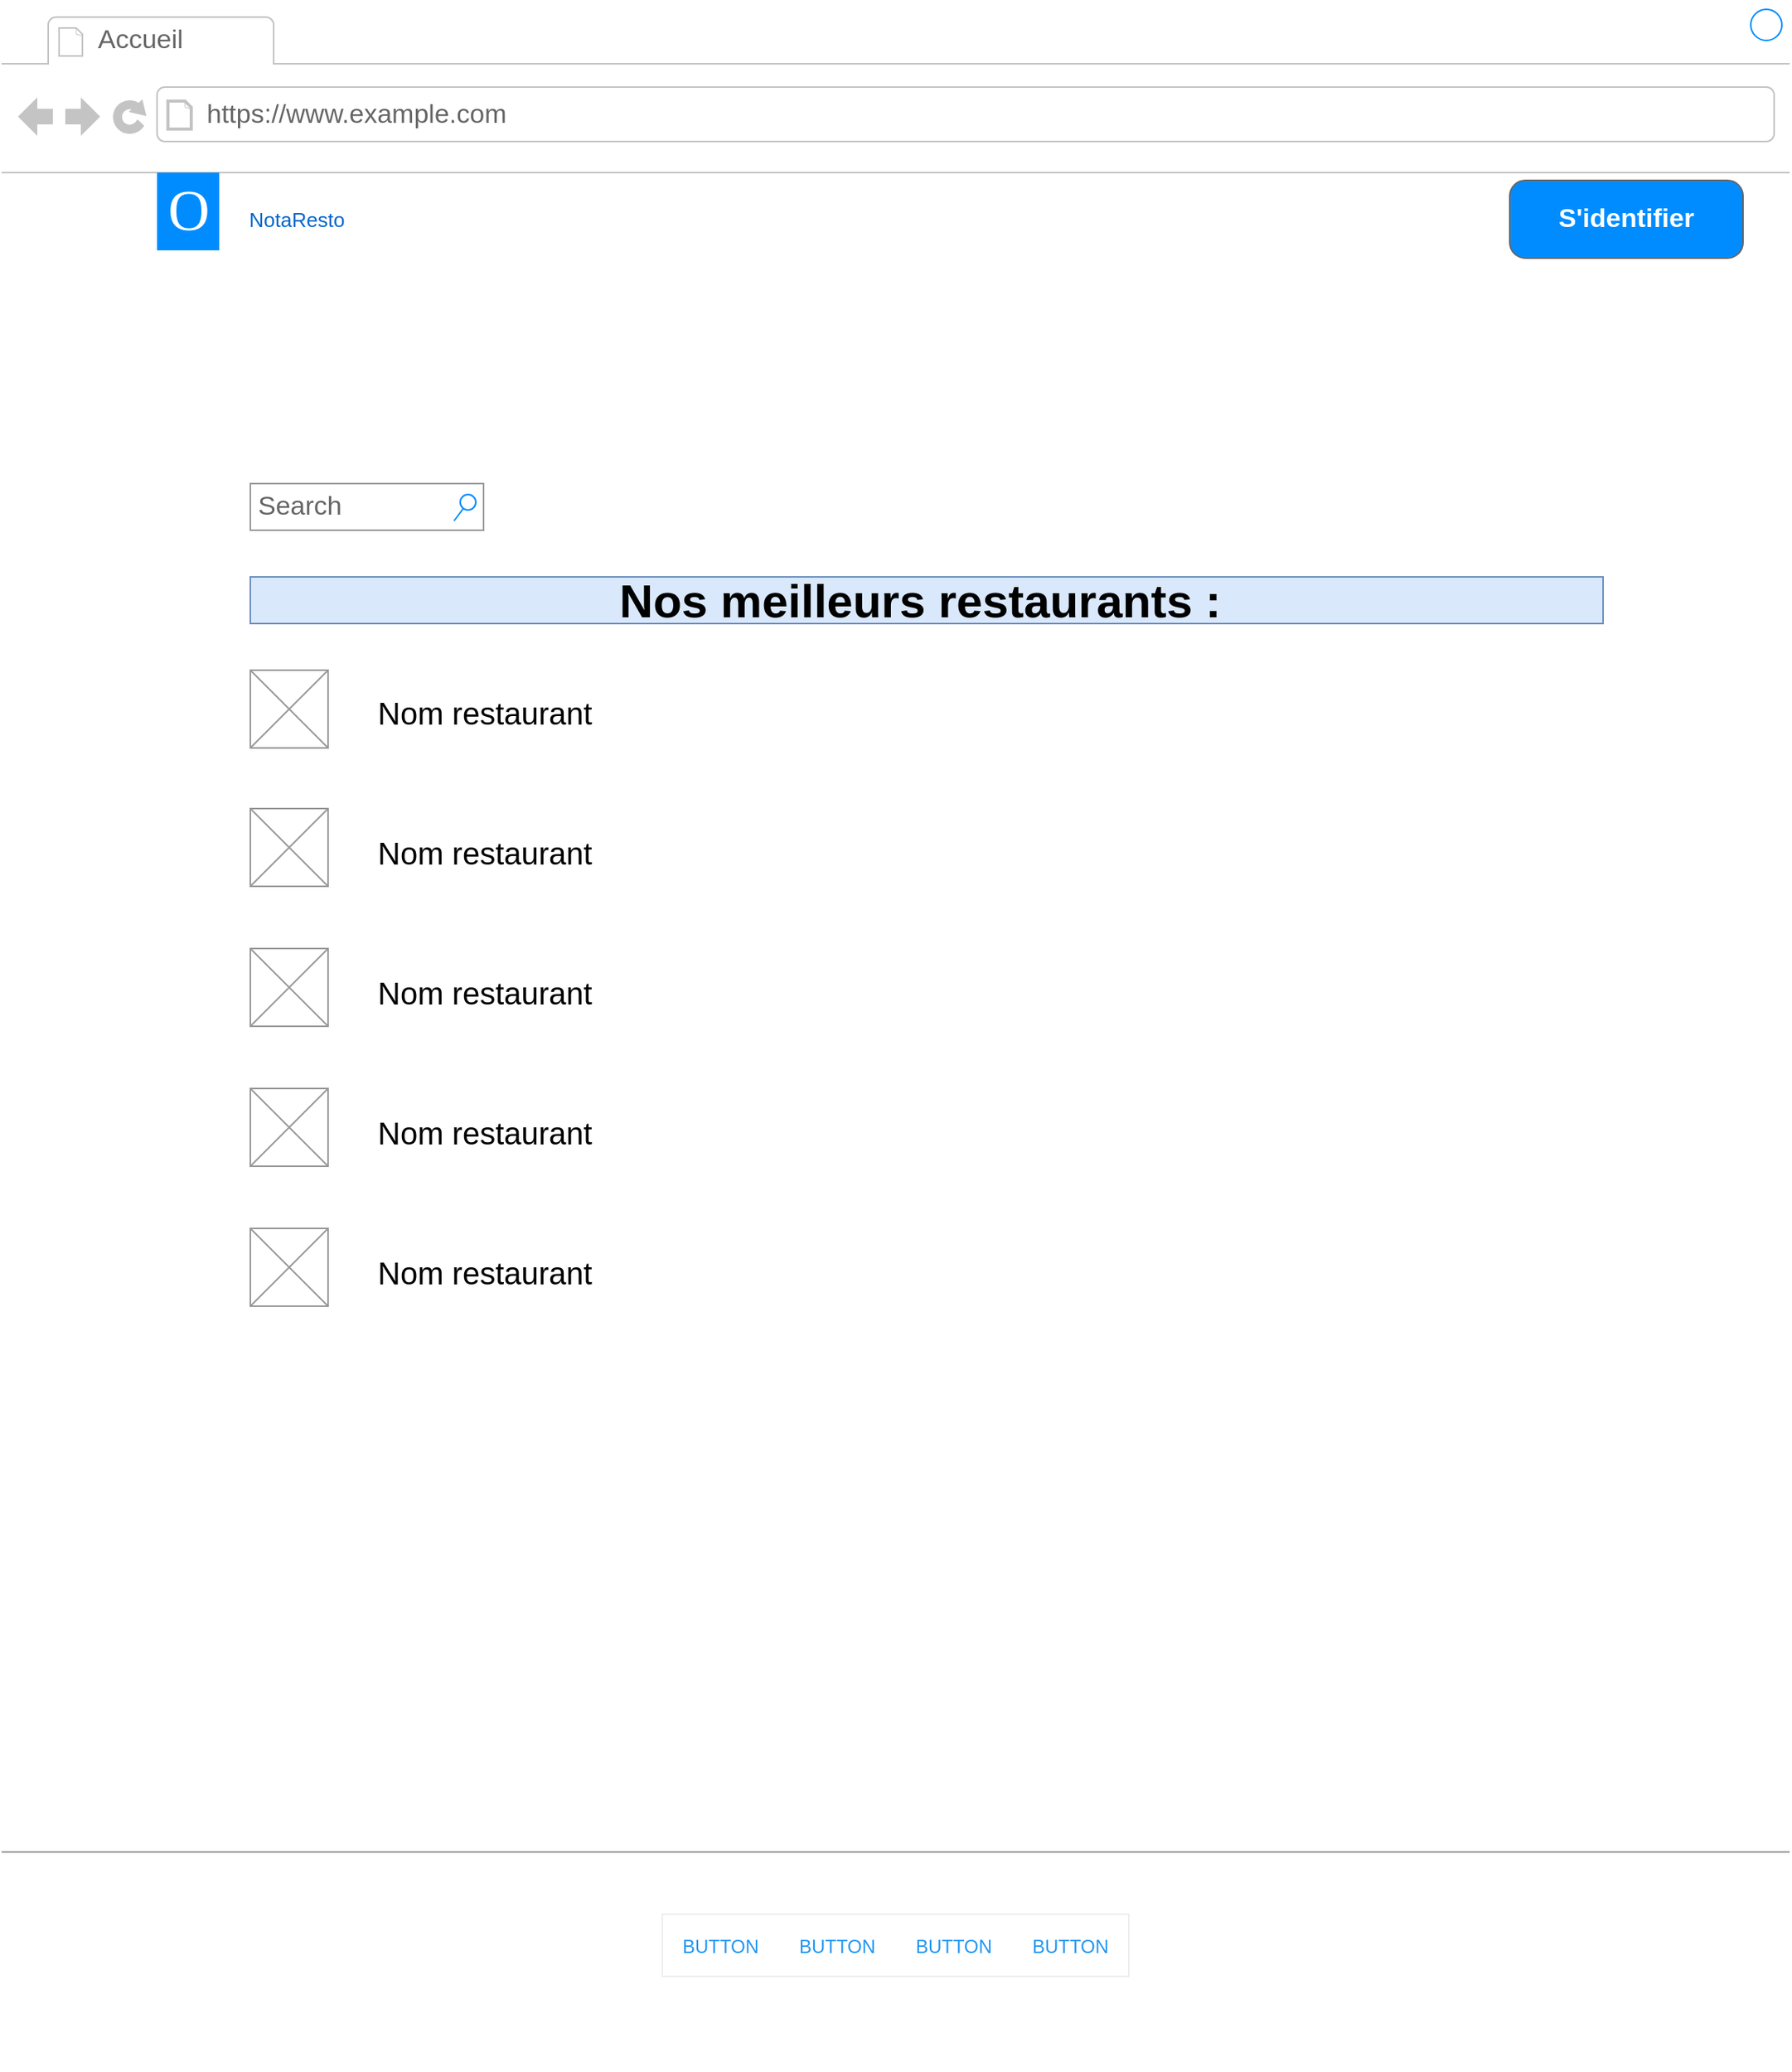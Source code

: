 <mxfile version="19.0.3" type="device" pages="6"><diagram id="piDafpqhtRUU5qUU-vj8" name="Accueil"><mxGraphModel dx="1422" dy="762" grid="1" gridSize="10" guides="1" tooltips="1" connect="1" arrows="1" fold="1" page="1" pageScale="1" pageWidth="827" pageHeight="1169" math="0" shadow="0"><root><mxCell id="0"/><mxCell id="1" parent="0"/><mxCell id="8962rQQDY3VNNf6We3Pp-1" value="" style="strokeWidth=1;shadow=0;dashed=0;align=center;html=1;shape=mxgraph.mockup.containers.browserWindow;rSize=0;strokeColor2=#008cff;strokeColor3=#c4c4c4;mainText=,;recursiveResize=0;strokeColor=#FFFFFF;fontColor=#FFFFFF;" parent="1" vertex="1"><mxGeometry x="10" y="10" width="1150" height="1330" as="geometry"/></mxCell><mxCell id="8962rQQDY3VNNf6We3Pp-2" value="Accueil" style="strokeWidth=1;shadow=0;dashed=0;align=center;html=1;shape=mxgraph.mockup.containers.anchor;fontSize=17;fontColor=#666666;align=left;" parent="8962rQQDY3VNNf6We3Pp-1" vertex="1"><mxGeometry x="60" y="12" width="110" height="26" as="geometry"/></mxCell><mxCell id="8962rQQDY3VNNf6We3Pp-3" value="https://www.example.com" style="strokeWidth=1;shadow=0;dashed=0;align=center;html=1;shape=mxgraph.mockup.containers.anchor;rSize=0;fontSize=17;fontColor=#666666;align=left;" parent="8962rQQDY3VNNf6We3Pp-1" vertex="1"><mxGeometry x="130" y="60" width="250" height="26" as="geometry"/></mxCell><mxCell id="8962rQQDY3VNNf6We3Pp-16" value="NotaResto" style="text;html=1;strokeColor=none;fillColor=none;align=center;verticalAlign=middle;whiteSpace=wrap;rounded=0;fontSize=13;fontColor=#0066CC;" parent="8962rQQDY3VNNf6We3Pp-1" vertex="1"><mxGeometry x="140" y="130" width="100" height="20" as="geometry"/></mxCell><mxCell id="8962rQQDY3VNNf6We3Pp-25" value="" style="verticalLabelPosition=bottom;shadow=0;dashed=0;align=center;html=1;verticalAlign=top;strokeWidth=1;shape=mxgraph.mockup.graphics.simpleIcon;strokeColor=#999999;fontSize=13;fontColor=#0066CC;" parent="8962rQQDY3VNNf6We3Pp-1" vertex="1"><mxGeometry x="160" y="789" width="50" height="50" as="geometry"/></mxCell><mxCell id="8962rQQDY3VNNf6We3Pp-35" value="" style="verticalLabelPosition=bottom;shadow=0;dashed=0;align=center;html=1;verticalAlign=top;strokeWidth=1;shape=mxgraph.mockup.markup.line;strokeColor=#999999;fillColor=#008CFF;fontSize=13;fontColor=#0066CC;" parent="8962rQQDY3VNNf6We3Pp-1" vertex="1"><mxGeometry y="1180" width="1150" height="20" as="geometry"/></mxCell><mxCell id="8962rQQDY3VNNf6We3Pp-30" value="" style="shape=rect;fillColor=#ffffff;strokeColor=#eeeeee;shadow=0;fontSize=13;fontColor=#0066CC;" parent="8962rQQDY3VNNf6We3Pp-1" vertex="1"><mxGeometry x="425" y="1230" width="300" height="40" as="geometry"/></mxCell><mxCell id="8962rQQDY3VNNf6We3Pp-31" value="BUTTON" style="shape=rect;strokeColor=none;fillColor=none;fontSize=12;fontColor=#2196F3;dashed=0;" parent="8962rQQDY3VNNf6We3Pp-30" vertex="1"><mxGeometry width="75" height="40" as="geometry"/></mxCell><mxCell id="8962rQQDY3VNNf6We3Pp-32" value="BUTTON" style="shape=rect;strokeColor=none;fillColor=none;fontSize=12;fontColor=#2196F3;dashed=0;" parent="8962rQQDY3VNNf6We3Pp-30" vertex="1"><mxGeometry x="75" width="75" height="40" as="geometry"/></mxCell><mxCell id="8962rQQDY3VNNf6We3Pp-33" value="BUTTON" style="shape=rect;strokeColor=none;fillColor=none;fontSize=12;fontColor=#2196F3;dashed=0;" parent="8962rQQDY3VNNf6We3Pp-30" vertex="1"><mxGeometry x="150" width="75" height="40" as="geometry"/></mxCell><mxCell id="8962rQQDY3VNNf6We3Pp-34" value="BUTTON" style="shape=rect;strokeColor=none;fillColor=none;fontSize=12;fontColor=#2196F3;dashed=0;" parent="8962rQQDY3VNNf6We3Pp-30" vertex="1"><mxGeometry x="225" width="75" height="40" as="geometry"/></mxCell><mxCell id="8962rQQDY3VNNf6We3Pp-36" value="" style="shape=image;html=1;verticalAlign=top;verticalLabelPosition=bottom;labelBackgroundColor=#ffffff;imageAspect=0;aspect=fixed;image=https://cdn3.iconfinder.com/data/icons/peelicons-vol-1/50/LinkedIn-128.png;fillColor=#008CFF;fontSize=13;fontColor=#0066CC;" parent="8962rQQDY3VNNf6We3Pp-1" vertex="1"><mxGeometry x="870" y="1235" width="30" height="30" as="geometry"/></mxCell><mxCell id="8962rQQDY3VNNf6We3Pp-37" value="" style="shape=image;html=1;verticalAlign=top;verticalLabelPosition=bottom;labelBackgroundColor=#ffffff;imageAspect=0;aspect=fixed;image=https://cdn3.iconfinder.com/data/icons/peelicons-vol-1/50/Facebook-128.png;fillColor=#008CFF;fontSize=13;fontColor=#0066CC;" parent="8962rQQDY3VNNf6We3Pp-1" vertex="1"><mxGeometry x="920" y="1235" width="30" height="30" as="geometry"/></mxCell><mxCell id="8962rQQDY3VNNf6We3Pp-38" value="" style="shape=image;html=1;verticalAlign=top;verticalLabelPosition=bottom;labelBackgroundColor=#ffffff;imageAspect=0;aspect=fixed;image=https://cdn3.iconfinder.com/data/icons/peelicons-vol-1/50/Twitter-128.png;fillColor=#008CFF;fontSize=13;fontColor=#0066CC;" parent="8962rQQDY3VNNf6We3Pp-1" vertex="1"><mxGeometry x="970" y="1235" width="30" height="30" as="geometry"/></mxCell><mxCell id="seymav8gBYocV3_De4xC-2" value="O" style="text;html=1;align=center;verticalAlign=middle;resizable=0;points=[];autosize=1;fontSize=37;fontFamily=Tahoma;fillColor=#008CFF;fontColor=#FFFFFF;" parent="8962rQQDY3VNNf6We3Pp-1" vertex="1"><mxGeometry x="100" y="110" width="40" height="50" as="geometry"/></mxCell><mxCell id="vL9RF1Izq1O-WLzroIDk-6" value="" style="verticalLabelPosition=bottom;shadow=0;dashed=0;align=center;html=1;verticalAlign=top;strokeWidth=1;shape=mxgraph.mockup.graphics.simpleIcon;strokeColor=#999999;fontSize=13;fontColor=#0066CC;" vertex="1" parent="8962rQQDY3VNNf6We3Pp-1"><mxGeometry x="160" y="430" width="50" height="50" as="geometry"/></mxCell><mxCell id="vL9RF1Izq1O-WLzroIDk-7" value="" style="verticalLabelPosition=bottom;shadow=0;dashed=0;align=center;html=1;verticalAlign=top;strokeWidth=1;shape=mxgraph.mockup.graphics.simpleIcon;strokeColor=#999999;fontSize=13;fontColor=#0066CC;" vertex="1" parent="8962rQQDY3VNNf6We3Pp-1"><mxGeometry x="160" y="519" width="50" height="50" as="geometry"/></mxCell><mxCell id="vL9RF1Izq1O-WLzroIDk-8" value="" style="verticalLabelPosition=bottom;shadow=0;dashed=0;align=center;html=1;verticalAlign=top;strokeWidth=1;shape=mxgraph.mockup.graphics.simpleIcon;strokeColor=#999999;fontSize=13;fontColor=#0066CC;" vertex="1" parent="8962rQQDY3VNNf6We3Pp-1"><mxGeometry x="160" y="609" width="50" height="50" as="geometry"/></mxCell><mxCell id="vL9RF1Izq1O-WLzroIDk-9" value="" style="verticalLabelPosition=bottom;shadow=0;dashed=0;align=center;html=1;verticalAlign=top;strokeWidth=1;shape=mxgraph.mockup.graphics.simpleIcon;strokeColor=#999999;fontSize=13;fontColor=#0066CC;" vertex="1" parent="8962rQQDY3VNNf6We3Pp-1"><mxGeometry x="160" y="699" width="50" height="50" as="geometry"/></mxCell><mxCell id="vL9RF1Izq1O-WLzroIDk-22" value="Nos meilleurs restaurants :&amp;nbsp;" style="text;html=1;strokeColor=#6c8ebf;fillColor=#dae8fc;align=center;verticalAlign=middle;whiteSpace=wrap;rounded=0;fontStyle=1;fontSize=30;" vertex="1" parent="8962rQQDY3VNNf6We3Pp-1"><mxGeometry x="160" y="370" width="870" height="30" as="geometry"/></mxCell><mxCell id="vL9RF1Izq1O-WLzroIDk-24" value="&lt;font style=&quot;font-size: 20px;&quot;&gt;Nom restaurant&lt;/font&gt;" style="text;html=1;strokeColor=none;fillColor=none;align=left;verticalAlign=middle;whiteSpace=wrap;rounded=0;fontSize=30;" vertex="1" parent="8962rQQDY3VNNf6We3Pp-1"><mxGeometry x="240" y="439" width="780" height="30" as="geometry"/></mxCell><mxCell id="vL9RF1Izq1O-WLzroIDk-25" value="&lt;font style=&quot;font-size: 20px;&quot;&gt;Nom restaurant&lt;/font&gt;" style="text;html=1;strokeColor=none;fillColor=none;align=left;verticalAlign=middle;whiteSpace=wrap;rounded=0;fontSize=30;" vertex="1" parent="8962rQQDY3VNNf6We3Pp-1"><mxGeometry x="240" y="529" width="780" height="30" as="geometry"/></mxCell><mxCell id="vL9RF1Izq1O-WLzroIDk-26" value="&lt;font style=&quot;font-size: 20px;&quot;&gt;Nom restaurant&lt;/font&gt;" style="text;html=1;strokeColor=none;fillColor=none;align=left;verticalAlign=middle;whiteSpace=wrap;rounded=0;fontSize=30;" vertex="1" parent="8962rQQDY3VNNf6We3Pp-1"><mxGeometry x="240" y="619" width="780" height="30" as="geometry"/></mxCell><mxCell id="vL9RF1Izq1O-WLzroIDk-27" value="&lt;font style=&quot;font-size: 20px;&quot;&gt;Nom restaurant&lt;/font&gt;" style="text;html=1;strokeColor=none;fillColor=none;align=left;verticalAlign=middle;whiteSpace=wrap;rounded=0;fontSize=30;" vertex="1" parent="8962rQQDY3VNNf6We3Pp-1"><mxGeometry x="240" y="709" width="780" height="30" as="geometry"/></mxCell><mxCell id="vL9RF1Izq1O-WLzroIDk-28" value="&lt;font style=&quot;font-size: 20px;&quot;&gt;Nom restaurant&lt;/font&gt;" style="text;html=1;strokeColor=none;fillColor=none;align=left;verticalAlign=middle;whiteSpace=wrap;rounded=0;fontSize=30;" vertex="1" parent="8962rQQDY3VNNf6We3Pp-1"><mxGeometry x="240" y="799" width="780" height="30" as="geometry"/></mxCell><mxCell id="vL9RF1Izq1O-WLzroIDk-33" value="Search" style="strokeWidth=1;shadow=0;dashed=0;align=center;html=1;shape=mxgraph.mockup.forms.searchBox;strokeColor=#999999;mainText=;strokeColor2=#008cff;fontColor=#666666;fontSize=17;align=left;spacingLeft=3;" vertex="1" parent="8962rQQDY3VNNf6We3Pp-1"><mxGeometry x="160" y="310" width="150" height="30" as="geometry"/></mxCell><UserObject label="S'identifier" link="data:page/id,i-87lQ1YScpACxdC4R5_" id="vL9RF1Izq1O-WLzroIDk-34"><mxCell style="strokeWidth=1;shadow=0;dashed=0;align=center;html=1;shape=mxgraph.mockup.buttons.button;strokeColor=#666666;fontColor=#ffffff;mainText=;buttonStyle=round;fontSize=17;fontStyle=1;fillColor=#008cff;whiteSpace=wrap;" vertex="1" parent="8962rQQDY3VNNf6We3Pp-1"><mxGeometry x="970" y="115" width="150" height="50" as="geometry"/></mxCell></UserObject></root></mxGraphModel></diagram><diagram name="Identification" id="i-87lQ1YScpACxdC4R5_"><mxGraphModel dx="1422" dy="762" grid="1" gridSize="10" guides="1" tooltips="1" connect="1" arrows="1" fold="1" page="1" pageScale="1" pageWidth="827" pageHeight="1169" math="0" shadow="0"><root><mxCell id="O7TqDhBjDpL74MYyrfLm-0"/><mxCell id="O7TqDhBjDpL74MYyrfLm-1" parent="O7TqDhBjDpL74MYyrfLm-0"/><mxCell id="O7TqDhBjDpL74MYyrfLm-2" value="" style="strokeWidth=1;shadow=0;dashed=0;align=center;html=1;shape=mxgraph.mockup.containers.browserWindow;rSize=0;strokeColor2=#008cff;strokeColor3=#c4c4c4;mainText=,;recursiveResize=0;strokeColor=#FFFFFF;fontColor=#FFFFFF;" vertex="1" parent="O7TqDhBjDpL74MYyrfLm-1"><mxGeometry x="10" y="10" width="1150" height="1330" as="geometry"/></mxCell><mxCell id="O7TqDhBjDpL74MYyrfLm-3" value="Accueil" style="strokeWidth=1;shadow=0;dashed=0;align=center;html=1;shape=mxgraph.mockup.containers.anchor;fontSize=17;fontColor=#666666;align=left;" vertex="1" parent="O7TqDhBjDpL74MYyrfLm-2"><mxGeometry x="60" y="12" width="110" height="26" as="geometry"/></mxCell><mxCell id="O7TqDhBjDpL74MYyrfLm-4" value="https://www.example.com" style="strokeWidth=1;shadow=0;dashed=0;align=center;html=1;shape=mxgraph.mockup.containers.anchor;rSize=0;fontSize=17;fontColor=#666666;align=left;" vertex="1" parent="O7TqDhBjDpL74MYyrfLm-2"><mxGeometry x="130" y="60" width="250" height="26" as="geometry"/></mxCell><mxCell id="O7TqDhBjDpL74MYyrfLm-5" value="NotaResto" style="text;html=1;strokeColor=none;fillColor=none;align=center;verticalAlign=middle;whiteSpace=wrap;rounded=0;fontSize=13;fontColor=#0066CC;" vertex="1" parent="O7TqDhBjDpL74MYyrfLm-2"><mxGeometry x="140" y="130" width="100" height="20" as="geometry"/></mxCell><mxCell id="O7TqDhBjDpL74MYyrfLm-7" value="" style="verticalLabelPosition=bottom;shadow=0;dashed=0;align=center;html=1;verticalAlign=top;strokeWidth=1;shape=mxgraph.mockup.markup.line;strokeColor=#999999;fillColor=#008CFF;fontSize=13;fontColor=#0066CC;" vertex="1" parent="O7TqDhBjDpL74MYyrfLm-2"><mxGeometry y="1180" width="1150" height="20" as="geometry"/></mxCell><mxCell id="O7TqDhBjDpL74MYyrfLm-8" value="" style="shape=rect;fillColor=#ffffff;strokeColor=#eeeeee;shadow=0;fontSize=13;fontColor=#0066CC;" vertex="1" parent="O7TqDhBjDpL74MYyrfLm-2"><mxGeometry x="425" y="1230" width="300" height="40" as="geometry"/></mxCell><mxCell id="O7TqDhBjDpL74MYyrfLm-9" value="BUTTON" style="shape=rect;strokeColor=none;fillColor=none;fontSize=12;fontColor=#2196F3;dashed=0;" vertex="1" parent="O7TqDhBjDpL74MYyrfLm-8"><mxGeometry width="75" height="40" as="geometry"/></mxCell><mxCell id="O7TqDhBjDpL74MYyrfLm-10" value="BUTTON" style="shape=rect;strokeColor=none;fillColor=none;fontSize=12;fontColor=#2196F3;dashed=0;" vertex="1" parent="O7TqDhBjDpL74MYyrfLm-8"><mxGeometry x="75" width="75" height="40" as="geometry"/></mxCell><mxCell id="O7TqDhBjDpL74MYyrfLm-11" value="BUTTON" style="shape=rect;strokeColor=none;fillColor=none;fontSize=12;fontColor=#2196F3;dashed=0;" vertex="1" parent="O7TqDhBjDpL74MYyrfLm-8"><mxGeometry x="150" width="75" height="40" as="geometry"/></mxCell><mxCell id="O7TqDhBjDpL74MYyrfLm-12" value="BUTTON" style="shape=rect;strokeColor=none;fillColor=none;fontSize=12;fontColor=#2196F3;dashed=0;" vertex="1" parent="O7TqDhBjDpL74MYyrfLm-8"><mxGeometry x="225" width="75" height="40" as="geometry"/></mxCell><mxCell id="O7TqDhBjDpL74MYyrfLm-13" value="" style="shape=image;html=1;verticalAlign=top;verticalLabelPosition=bottom;labelBackgroundColor=#ffffff;imageAspect=0;aspect=fixed;image=https://cdn3.iconfinder.com/data/icons/peelicons-vol-1/50/LinkedIn-128.png;fillColor=#008CFF;fontSize=13;fontColor=#0066CC;" vertex="1" parent="O7TqDhBjDpL74MYyrfLm-2"><mxGeometry x="870" y="1235" width="30" height="30" as="geometry"/></mxCell><mxCell id="O7TqDhBjDpL74MYyrfLm-14" value="" style="shape=image;html=1;verticalAlign=top;verticalLabelPosition=bottom;labelBackgroundColor=#ffffff;imageAspect=0;aspect=fixed;image=https://cdn3.iconfinder.com/data/icons/peelicons-vol-1/50/Facebook-128.png;fillColor=#008CFF;fontSize=13;fontColor=#0066CC;" vertex="1" parent="O7TqDhBjDpL74MYyrfLm-2"><mxGeometry x="920" y="1235" width="30" height="30" as="geometry"/></mxCell><mxCell id="O7TqDhBjDpL74MYyrfLm-15" value="" style="shape=image;html=1;verticalAlign=top;verticalLabelPosition=bottom;labelBackgroundColor=#ffffff;imageAspect=0;aspect=fixed;image=https://cdn3.iconfinder.com/data/icons/peelicons-vol-1/50/Twitter-128.png;fillColor=#008CFF;fontSize=13;fontColor=#0066CC;" vertex="1" parent="O7TqDhBjDpL74MYyrfLm-2"><mxGeometry x="970" y="1235" width="30" height="30" as="geometry"/></mxCell><mxCell id="O7TqDhBjDpL74MYyrfLm-16" value="O" style="text;html=1;align=center;verticalAlign=middle;resizable=0;points=[];autosize=1;fontSize=37;fontFamily=Tahoma;fillColor=#008CFF;fontColor=#FFFFFF;" vertex="1" parent="O7TqDhBjDpL74MYyrfLm-2"><mxGeometry x="100" y="110" width="40" height="50" as="geometry"/></mxCell><UserObject label="S'identifier" link="data:page/id,i-87lQ1YScpACxdC4R5_" id="O7TqDhBjDpL74MYyrfLm-28"><mxCell style="strokeWidth=1;shadow=0;dashed=0;align=center;html=1;shape=mxgraph.mockup.buttons.button;strokeColor=#666666;fontColor=#ffffff;mainText=;buttonStyle=round;fontSize=17;fontStyle=1;fillColor=#008cff;whiteSpace=wrap;" vertex="1" parent="O7TqDhBjDpL74MYyrfLm-2"><mxGeometry x="970" y="115" width="150" height="50" as="geometry"/></mxCell></UserObject><mxCell id="FY_qeyq3RxJaPDCfp2Pk-0" value="" style="strokeWidth=1;shadow=0;dashed=0;align=center;html=1;shape=mxgraph.mockup.forms.rrect;rSize=0;strokeColor=#999999;fillColor=#ffffff;fontSize=20;" vertex="1" parent="O7TqDhBjDpL74MYyrfLm-2"><mxGeometry x="404" y="275" width="260" height="365" as="geometry"/></mxCell><mxCell id="FY_qeyq3RxJaPDCfp2Pk-1" value="Connexion" style="strokeWidth=1;shadow=0;dashed=0;align=center;html=1;shape=mxgraph.mockup.forms.anchor;fontSize=12;fontColor=#666666;align=left;resizeWidth=1;spacingLeft=0;" vertex="1" parent="FY_qeyq3RxJaPDCfp2Pk-0"><mxGeometry width="130" height="20" relative="1" as="geometry"><mxPoint x="10" y="10" as="offset"/></mxGeometry></mxCell><mxCell id="FY_qeyq3RxJaPDCfp2Pk-2" value="" style="shape=line;strokeColor=#ddeeff;strokeWidth=2;html=1;resizeWidth=1;fontSize=20;" vertex="1" parent="FY_qeyq3RxJaPDCfp2Pk-0"><mxGeometry width="234" height="10" relative="1" as="geometry"><mxPoint x="10" y="30" as="offset"/></mxGeometry></mxCell><mxCell id="FY_qeyq3RxJaPDCfp2Pk-3" value="Pseudo" style="strokeWidth=1;shadow=0;dashed=0;align=center;html=1;shape=mxgraph.mockup.forms.anchor;fontSize=12;fontColor=#666666;align=left;resizeWidth=1;spacingLeft=0;" vertex="1" parent="FY_qeyq3RxJaPDCfp2Pk-0"><mxGeometry width="130" height="20" relative="1" as="geometry"><mxPoint x="10" y="40" as="offset"/></mxGeometry></mxCell><mxCell id="FY_qeyq3RxJaPDCfp2Pk-4" value="johndoe" style="strokeWidth=1;shadow=0;dashed=0;align=center;html=1;shape=mxgraph.mockup.forms.rrect;rSize=0;strokeColor=#999999;fontColor=#666666;align=left;spacingLeft=5;resizeWidth=1;fontSize=20;" vertex="1" parent="FY_qeyq3RxJaPDCfp2Pk-0"><mxGeometry width="195" height="25" relative="1" as="geometry"><mxPoint x="10" y="60" as="offset"/></mxGeometry></mxCell><mxCell id="FY_qeyq3RxJaPDCfp2Pk-5" value="Mot de passe" style="strokeWidth=1;shadow=0;dashed=0;align=center;html=1;shape=mxgraph.mockup.forms.anchor;fontSize=12;fontColor=#666666;align=left;resizeWidth=1;spacingLeft=0;" vertex="1" parent="FY_qeyq3RxJaPDCfp2Pk-0"><mxGeometry width="130" height="20" relative="1" as="geometry"><mxPoint x="10" y="95" as="offset"/></mxGeometry></mxCell><mxCell id="FY_qeyq3RxJaPDCfp2Pk-6" value="********" style="strokeWidth=1;shadow=0;dashed=0;align=center;html=1;shape=mxgraph.mockup.forms.rrect;rSize=0;strokeColor=#999999;fontColor=#666666;align=left;spacingLeft=5;resizeWidth=1;fontSize=20;" vertex="1" parent="FY_qeyq3RxJaPDCfp2Pk-0"><mxGeometry width="195" height="25" relative="1" as="geometry"><mxPoint x="10" y="115" as="offset"/></mxGeometry></mxCell><UserObject label="Se connecter" link="data:page/id,piDafpqhtRUU5qUU-vj8" id="FY_qeyq3RxJaPDCfp2Pk-7"><mxCell style="strokeWidth=1;shadow=0;dashed=0;align=center;html=1;shape=mxgraph.mockup.forms.rrect;rSize=5;strokeColor=none;fontColor=#ffffff;fillColor=#66bbff;fontSize=16;fontStyle=1;" vertex="1" parent="FY_qeyq3RxJaPDCfp2Pk-0"><mxGeometry y="1" width="140" height="30" relative="1" as="geometry"><mxPoint x="20" y="-150" as="offset"/></mxGeometry></mxCell></UserObject><mxCell id="FY_qeyq3RxJaPDCfp2Pk-9" value="" style="shape=line;strokeColor=#ddeeff;strokeWidth=2;html=1;resizeWidth=1;fontSize=20;" vertex="1" parent="FY_qeyq3RxJaPDCfp2Pk-0"><mxGeometry y="1" width="234" height="10" relative="1" as="geometry"><mxPoint x="10" y="-90" as="offset"/></mxGeometry></mxCell><mxCell id="FY_qeyq3RxJaPDCfp2Pk-10" value="Nouvel utilisateur" style="strokeWidth=1;shadow=0;dashed=0;align=center;html=1;shape=mxgraph.mockup.forms.anchor;fontSize=12;fontColor=#666666;align=left;spacingLeft=0;resizeWidth=1;" vertex="1" parent="FY_qeyq3RxJaPDCfp2Pk-0"><mxGeometry y="1" width="195" height="20" relative="1" as="geometry"><mxPoint x="10" y="-70" as="offset"/></mxGeometry></mxCell><mxCell id="FY_qeyq3RxJaPDCfp2Pk-11" value="Créer compte" style="strokeWidth=1;shadow=0;dashed=0;align=center;html=1;shape=mxgraph.mockup.forms.rrect;rSize=5;strokeColor=none;fontColor=#ffffff;fillColor=#66bbff;fontSize=16;fontStyle=1;" vertex="1" parent="FY_qeyq3RxJaPDCfp2Pk-0"><mxGeometry y="1" width="140" height="30" relative="1" as="geometry"><mxPoint x="20" y="-50" as="offset"/></mxGeometry></mxCell></root></mxGraphModel></diagram><diagram name="CLIENT Page restaurant" id="UOHIDhCxxPM0T7nKkulC"><mxGraphModel dx="1422" dy="762" grid="1" gridSize="10" guides="1" tooltips="1" connect="1" arrows="1" fold="1" page="1" pageScale="1" pageWidth="827" pageHeight="1169" math="0" shadow="0"><root><mxCell id="GVWiJ8Xg9tjjEOKheD7I-0"/><mxCell id="GVWiJ8Xg9tjjEOKheD7I-1" parent="GVWiJ8Xg9tjjEOKheD7I-0"/><mxCell id="GVWiJ8Xg9tjjEOKheD7I-2" value="" style="strokeWidth=1;shadow=0;dashed=0;align=center;html=1;shape=mxgraph.mockup.containers.browserWindow;rSize=0;strokeColor2=#008cff;strokeColor3=#c4c4c4;mainText=,;recursiveResize=0;strokeColor=#FFFFFF;fontColor=#FFFFFF;" vertex="1" parent="GVWiJ8Xg9tjjEOKheD7I-1"><mxGeometry x="10" y="10" width="1150" height="1330" as="geometry"/></mxCell><mxCell id="GVWiJ8Xg9tjjEOKheD7I-3" value="Restaurant" style="strokeWidth=1;shadow=0;dashed=0;align=center;html=1;shape=mxgraph.mockup.containers.anchor;fontSize=17;fontColor=#666666;align=left;" vertex="1" parent="GVWiJ8Xg9tjjEOKheD7I-2"><mxGeometry x="60" y="12" width="110" height="26" as="geometry"/></mxCell><mxCell id="GVWiJ8Xg9tjjEOKheD7I-4" value="https://www.example.com" style="strokeWidth=1;shadow=0;dashed=0;align=center;html=1;shape=mxgraph.mockup.containers.anchor;rSize=0;fontSize=17;fontColor=#666666;align=left;" vertex="1" parent="GVWiJ8Xg9tjjEOKheD7I-2"><mxGeometry x="130" y="60" width="250" height="26" as="geometry"/></mxCell><mxCell id="GVWiJ8Xg9tjjEOKheD7I-5" value="NotaResto" style="text;html=1;strokeColor=none;fillColor=none;align=center;verticalAlign=middle;whiteSpace=wrap;rounded=0;fontSize=13;fontColor=#0066CC;" vertex="1" parent="GVWiJ8Xg9tjjEOKheD7I-2"><mxGeometry x="140" y="130" width="100" height="20" as="geometry"/></mxCell><mxCell id="GVWiJ8Xg9tjjEOKheD7I-6" value="" style="verticalLabelPosition=bottom;shadow=0;dashed=0;align=center;html=1;verticalAlign=top;strokeWidth=1;shape=mxgraph.mockup.markup.line;strokeColor=#999999;fillColor=#008CFF;fontSize=13;fontColor=#0066CC;" vertex="1" parent="GVWiJ8Xg9tjjEOKheD7I-2"><mxGeometry y="1180" width="1150" height="20" as="geometry"/></mxCell><mxCell id="GVWiJ8Xg9tjjEOKheD7I-7" value="" style="shape=rect;fillColor=#ffffff;strokeColor=#eeeeee;shadow=0;fontSize=13;fontColor=#0066CC;" vertex="1" parent="GVWiJ8Xg9tjjEOKheD7I-2"><mxGeometry x="425" y="1230" width="300" height="40" as="geometry"/></mxCell><mxCell id="GVWiJ8Xg9tjjEOKheD7I-8" value="BUTTON" style="shape=rect;strokeColor=none;fillColor=none;fontSize=12;fontColor=#2196F3;dashed=0;" vertex="1" parent="GVWiJ8Xg9tjjEOKheD7I-7"><mxGeometry width="75" height="40" as="geometry"/></mxCell><mxCell id="GVWiJ8Xg9tjjEOKheD7I-9" value="BUTTON" style="shape=rect;strokeColor=none;fillColor=none;fontSize=12;fontColor=#2196F3;dashed=0;" vertex="1" parent="GVWiJ8Xg9tjjEOKheD7I-7"><mxGeometry x="75" width="75" height="40" as="geometry"/></mxCell><mxCell id="GVWiJ8Xg9tjjEOKheD7I-10" value="BUTTON" style="shape=rect;strokeColor=none;fillColor=none;fontSize=12;fontColor=#2196F3;dashed=0;" vertex="1" parent="GVWiJ8Xg9tjjEOKheD7I-7"><mxGeometry x="150" width="75" height="40" as="geometry"/></mxCell><mxCell id="GVWiJ8Xg9tjjEOKheD7I-11" value="BUTTON" style="shape=rect;strokeColor=none;fillColor=none;fontSize=12;fontColor=#2196F3;dashed=0;" vertex="1" parent="GVWiJ8Xg9tjjEOKheD7I-7"><mxGeometry x="225" width="75" height="40" as="geometry"/></mxCell><mxCell id="GVWiJ8Xg9tjjEOKheD7I-12" value="" style="shape=image;html=1;verticalAlign=top;verticalLabelPosition=bottom;labelBackgroundColor=#ffffff;imageAspect=0;aspect=fixed;image=https://cdn3.iconfinder.com/data/icons/peelicons-vol-1/50/LinkedIn-128.png;fillColor=#008CFF;fontSize=13;fontColor=#0066CC;" vertex="1" parent="GVWiJ8Xg9tjjEOKheD7I-2"><mxGeometry x="870" y="1235" width="30" height="30" as="geometry"/></mxCell><mxCell id="GVWiJ8Xg9tjjEOKheD7I-13" value="" style="shape=image;html=1;verticalAlign=top;verticalLabelPosition=bottom;labelBackgroundColor=#ffffff;imageAspect=0;aspect=fixed;image=https://cdn3.iconfinder.com/data/icons/peelicons-vol-1/50/Facebook-128.png;fillColor=#008CFF;fontSize=13;fontColor=#0066CC;" vertex="1" parent="GVWiJ8Xg9tjjEOKheD7I-2"><mxGeometry x="920" y="1235" width="30" height="30" as="geometry"/></mxCell><mxCell id="GVWiJ8Xg9tjjEOKheD7I-14" value="" style="shape=image;html=1;verticalAlign=top;verticalLabelPosition=bottom;labelBackgroundColor=#ffffff;imageAspect=0;aspect=fixed;image=https://cdn3.iconfinder.com/data/icons/peelicons-vol-1/50/Twitter-128.png;fillColor=#008CFF;fontSize=13;fontColor=#0066CC;" vertex="1" parent="GVWiJ8Xg9tjjEOKheD7I-2"><mxGeometry x="970" y="1235" width="30" height="30" as="geometry"/></mxCell><mxCell id="GVWiJ8Xg9tjjEOKheD7I-15" value="O" style="text;html=1;align=center;verticalAlign=middle;resizable=0;points=[];autosize=1;fontSize=37;fontFamily=Tahoma;fillColor=#008CFF;fontColor=#FFFFFF;" vertex="1" parent="GVWiJ8Xg9tjjEOKheD7I-2"><mxGeometry x="100" y="110" width="40" height="50" as="geometry"/></mxCell><UserObject label="Se déconnecter" link="data:page/id,i-87lQ1YScpACxdC4R5_" id="GVWiJ8Xg9tjjEOKheD7I-16"><mxCell style="strokeWidth=1;shadow=0;dashed=0;align=center;html=1;shape=mxgraph.mockup.buttons.button;strokeColor=#666666;fontColor=#ffffff;mainText=;buttonStyle=round;fontSize=17;fontStyle=1;fillColor=#008cff;whiteSpace=wrap;" vertex="1" parent="GVWiJ8Xg9tjjEOKheD7I-2"><mxGeometry x="970" y="115" width="150" height="50" as="geometry"/></mxCell></UserObject><mxCell id="0C1Nxm_ePb2pe7Ha7QlB-0" value="&lt;span style=&quot;color: rgba(0, 0, 0, 0); font-family: monospace; font-size: 0px; text-align: start;&quot;&gt;%3CmxGraphModel%3E%3Croot%3E%3CmxCell%20id%3D%220%22%2F%3E%3CmxCell%20id%3D%221%22%20parent%3D%220%22%2F%3E%3CUserObject%20label%3D%22Se%20d%C3%A9connecter%22%20link%3D%22data%3Apage%2Fid%2Ci-87lQ1YScpACxdC4R5_%22%20id%3D%222%22%3E%3CmxCell%20style%3D%22strokeWidth%3D1%3Bshadow%3D0%3Bdashed%3D0%3Balign%3Dcenter%3Bhtml%3D1%3Bshape%3Dmxgraph.mockup.buttons.button%3BstrokeColor%3D%23666666%3BfontColor%3D%23ffffff%3BmainText%3D%3BbuttonStyle%3Dround%3BfontSize%3D17%3BfontStyle%3D1%3BfillColor%3D%23008cff%3BwhiteSpace%3Dwrap%3B%22%20vertex%3D%221%22%20parent%3D%221%22%3E%3CmxGeometry%20x%3D%22980%22%20y%3D%22125%22%20width%3D%22150%22%20height%3D%2250%22%20as%3D%22geometry%22%2F%3E%3C%2FmxCell%3E%3C%2FUserObject%3E%3C%2Froot%3E%3C%2FmxGraphModel%3E&lt;/span&gt;" style="verticalLabelPosition=bottom;shadow=0;dashed=0;align=center;html=1;verticalAlign=top;strokeWidth=1;shape=mxgraph.mockup.misc.rating;strokeColor=#999999;fillColor=#ffff00;emptyFillColor=#ffffff;grade=4;ratingScale=5;ratingStyle=star;fontSize=20;" vertex="1" parent="GVWiJ8Xg9tjjEOKheD7I-2"><mxGeometry x="825" y="300" width="225" height="30" as="geometry"/></mxCell><mxCell id="0C1Nxm_ePb2pe7Ha7QlB-2" value="&lt;h1&gt;Restaurant&lt;/h1&gt;&lt;p&gt;Lorem ipsum dolor sit amet, consectetur adipisicing elit, sed do eiusmod tempor incididunt ut labore et dolore magna aliqua.&lt;/p&gt;" style="text;html=1;strokeColor=none;fillColor=none;spacing=5;spacingTop=-20;whiteSpace=wrap;overflow=hidden;rounded=0;fontSize=20;" vertex="1" parent="GVWiJ8Xg9tjjEOKheD7I-2"><mxGeometry x="90" y="270" width="590" height="230" as="geometry"/></mxCell><mxCell id="0C1Nxm_ePb2pe7Ha7QlB-3" value="Avis client" style="swimlane;fontSize=20;align=left;startSize=60;glass=0;swimlaneLine=1;" vertex="1" parent="GVWiJ8Xg9tjjEOKheD7I-2"><mxGeometry x="90" y="880" width="960" height="100" as="geometry"/></mxCell><mxCell id="0C1Nxm_ePb2pe7Ha7QlB-22" value="" style="verticalLabelPosition=bottom;shadow=0;dashed=0;align=center;html=1;verticalAlign=top;strokeWidth=1;shape=mxgraph.mockup.misc.rating;strokeColor=#999999;fillColor=#ffff00;emptyFillColor=#ffffff;grade=4;ratingScale=5;ratingStyle=star;fontSize=20;" vertex="1" parent="0C1Nxm_ePb2pe7Ha7QlB-3"><mxGeometry x="775" y="20" width="185" height="20" as="geometry"/></mxCell><mxCell id="0C1Nxm_ePb2pe7Ha7QlB-42" value="Avis client" style="swimlane;fontSize=20;align=left;startSize=60;" vertex="1" parent="GVWiJ8Xg9tjjEOKheD7I-2"><mxGeometry x="90" y="620" width="960" height="100" as="geometry"/></mxCell><mxCell id="0C1Nxm_ePb2pe7Ha7QlB-43" value="" style="verticalLabelPosition=bottom;shadow=0;dashed=0;align=center;html=1;verticalAlign=top;strokeWidth=1;shape=mxgraph.mockup.misc.rating;strokeColor=#999999;fillColor=#ffff00;emptyFillColor=#ffffff;grade=4;ratingScale=5;ratingStyle=star;fontSize=20;" vertex="1" parent="0C1Nxm_ePb2pe7Ha7QlB-42"><mxGeometry x="775" y="20" width="185" height="20" as="geometry"/></mxCell><mxCell id="0C1Nxm_ePb2pe7Ha7QlB-44" value="Avis client" style="swimlane;fontSize=20;align=left;startSize=60;" vertex="1" parent="GVWiJ8Xg9tjjEOKheD7I-2"><mxGeometry x="90" y="740" width="960" height="100" as="geometry"/></mxCell><mxCell id="0C1Nxm_ePb2pe7Ha7QlB-45" value="" style="verticalLabelPosition=bottom;shadow=0;dashed=0;align=center;html=1;verticalAlign=top;strokeWidth=1;shape=mxgraph.mockup.misc.rating;strokeColor=#999999;fillColor=#ffff00;emptyFillColor=#ffffff;grade=4;ratingScale=5;ratingStyle=star;fontSize=20;" vertex="1" parent="0C1Nxm_ePb2pe7Ha7QlB-44"><mxGeometry x="775" y="20" width="185" height="20" as="geometry"/></mxCell><mxCell id="0C1Nxm_ePb2pe7Ha7QlB-58" value="" style="swimlane;startSize=0;glass=0;fontSize=20;" vertex="1" parent="GVWiJ8Xg9tjjEOKheD7I-2"><mxGeometry x="90" y="420" width="960" height="170" as="geometry"/></mxCell><mxCell id="0C1Nxm_ePb2pe7Ha7QlB-63" value="&lt;span style=&quot;color: rgba(0, 0, 0, 0); font-family: monospace; font-size: 0px; text-align: start;&quot;&gt;%3CmxGraphModel%3E%3Croot%3E%3CmxCell%20id%3D%220%22%2F%3E%3CmxCell%20id%3D%221%22%20parent%3D%220%22%2F%3E%3CUserObject%20label%3D%22Se%20d%C3%A9connecter%22%20link%3D%22data%3Apage%2Fid%2Ci-87lQ1YScpACxdC4R5_%22%20id%3D%222%22%3E%3CmxCell%20style%3D%22strokeWidth%3D1%3Bshadow%3D0%3Bdashed%3D0%3Balign%3Dcenter%3Bhtml%3D1%3Bshape%3Dmxgraph.mockup.buttons.button%3BstrokeColor%3D%23666666%3BfontColor%3D%23ffffff%3BmainText%3D%3BbuttonStyle%3Dround%3BfontSize%3D17%3BfontStyle%3D1%3BfillColor%3D%23008cff%3BwhiteSpace%3Dwrap%3B%22%20vertex%3D%221%22%20parent%3D%221%22%3E%3CmxGeometry%20x%3D%22980%22%20y%3D%22125%22%20width%3D%22150%22%20height%3D%2250%22%20as%3D%22geometry%22%2F%3E%3C%2FmxCell%3E%3C%2FUserObject%3E%3C%2Froot%3E%3C%2FmxGraphModel%3E&lt;/span&gt;" style="verticalLabelPosition=bottom;shadow=0;dashed=0;align=center;html=1;verticalAlign=top;strokeWidth=1;shape=mxgraph.mockup.misc.rating;strokeColor=#999999;fillColor=#ffff00;emptyFillColor=#ffffff;grade=4;ratingScale=5;ratingStyle=star;fontSize=20;" vertex="1" parent="0C1Nxm_ePb2pe7Ha7QlB-58"><mxGeometry x="20" y="130" width="225" height="30" as="geometry"/></mxCell><mxCell id="0C1Nxm_ePb2pe7Ha7QlB-59" value="" style="rounded=0;whiteSpace=wrap;html=1;glass=0;fontSize=20;" vertex="1" parent="GVWiJ8Xg9tjjEOKheD7I-2"><mxGeometry x="110" y="450" width="910" height="90" as="geometry"/></mxCell><mxCell id="0C1Nxm_ePb2pe7Ha7QlB-61" value="Donner mon avis" style="text;html=1;strokeColor=none;fillColor=none;align=center;verticalAlign=middle;whiteSpace=wrap;rounded=0;glass=0;fontSize=20;" vertex="1" parent="GVWiJ8Xg9tjjEOKheD7I-2"><mxGeometry x="110" y="420" width="170" height="30" as="geometry"/></mxCell><mxCell id="0C1Nxm_ePb2pe7Ha7QlB-62" value="Text" style="text;html=1;strokeColor=none;fillColor=none;align=center;verticalAlign=middle;whiteSpace=wrap;rounded=0;glass=0;fontSize=20;" vertex="1" parent="GVWiJ8Xg9tjjEOKheD7I-2"><mxGeometry x="120" y="460" width="890" height="30" as="geometry"/></mxCell><UserObject label="Mon compte" id="51ZY8wbXsgiBjghCy2cy-0"><mxCell style="strokeWidth=1;shadow=0;dashed=0;align=center;html=1;shape=mxgraph.mockup.buttons.button;strokeColor=#666666;fontColor=#ffffff;mainText=;buttonStyle=round;fontSize=17;fontStyle=1;fillColor=#008cff;whiteSpace=wrap;" vertex="1" parent="GVWiJ8Xg9tjjEOKheD7I-2"><mxGeometry x="810" y="115" width="150" height="50" as="geometry"/></mxCell></UserObject><UserObject label="Ajouter" id="0C1Nxm_ePb2pe7Ha7QlB-60"><mxCell style="strokeWidth=1;shadow=0;dashed=0;align=center;html=1;shape=mxgraph.mockup.buttons.button;strokeColor=#666666;fontColor=#ffffff;mainText=;buttonStyle=round;fontSize=17;fontStyle=1;fillColor=#008cff;whiteSpace=wrap;" vertex="1" parent="GVWiJ8Xg9tjjEOKheD7I-1"><mxGeometry x="910" y="555" width="120" height="40" as="geometry"/></mxCell></UserObject></root></mxGraphModel></diagram><diagram name="RESTO Page restaurant" id="cLomWmhb2jusW1KTQMrF"><mxGraphModel dx="1422" dy="762" grid="1" gridSize="10" guides="1" tooltips="1" connect="1" arrows="1" fold="1" page="1" pageScale="1" pageWidth="827" pageHeight="1169" math="0" shadow="0"><root><mxCell id="jSjhkqbX570-_XUgwhla-0"/><mxCell id="jSjhkqbX570-_XUgwhla-1" parent="jSjhkqbX570-_XUgwhla-0"/><mxCell id="jSjhkqbX570-_XUgwhla-2" value="" style="strokeWidth=1;shadow=0;dashed=0;align=center;html=1;shape=mxgraph.mockup.containers.browserWindow;rSize=0;strokeColor2=#008cff;strokeColor3=#c4c4c4;mainText=,;recursiveResize=0;strokeColor=#FFFFFF;fontColor=#FFFFFF;" vertex="1" parent="jSjhkqbX570-_XUgwhla-1"><mxGeometry x="10" y="10" width="1150" height="1330" as="geometry"/></mxCell><mxCell id="jSjhkqbX570-_XUgwhla-3" value="Restaurant" style="strokeWidth=1;shadow=0;dashed=0;align=center;html=1;shape=mxgraph.mockup.containers.anchor;fontSize=17;fontColor=#666666;align=left;" vertex="1" parent="jSjhkqbX570-_XUgwhla-2"><mxGeometry x="60" y="12" width="110" height="26" as="geometry"/></mxCell><mxCell id="jSjhkqbX570-_XUgwhla-4" value="https://www.example.com" style="strokeWidth=1;shadow=0;dashed=0;align=center;html=1;shape=mxgraph.mockup.containers.anchor;rSize=0;fontSize=17;fontColor=#666666;align=left;" vertex="1" parent="jSjhkqbX570-_XUgwhla-2"><mxGeometry x="130" y="60" width="250" height="26" as="geometry"/></mxCell><mxCell id="jSjhkqbX570-_XUgwhla-5" value="NotaResto" style="text;html=1;strokeColor=none;fillColor=none;align=center;verticalAlign=middle;whiteSpace=wrap;rounded=0;fontSize=13;fontColor=#0066CC;" vertex="1" parent="jSjhkqbX570-_XUgwhla-2"><mxGeometry x="140" y="130" width="100" height="20" as="geometry"/></mxCell><mxCell id="jSjhkqbX570-_XUgwhla-6" value="" style="verticalLabelPosition=bottom;shadow=0;dashed=0;align=center;html=1;verticalAlign=top;strokeWidth=1;shape=mxgraph.mockup.markup.line;strokeColor=#999999;fillColor=#008CFF;fontSize=13;fontColor=#0066CC;" vertex="1" parent="jSjhkqbX570-_XUgwhla-2"><mxGeometry y="1180" width="1150" height="20" as="geometry"/></mxCell><mxCell id="jSjhkqbX570-_XUgwhla-7" value="" style="shape=rect;fillColor=#ffffff;strokeColor=#eeeeee;shadow=0;fontSize=13;fontColor=#0066CC;" vertex="1" parent="jSjhkqbX570-_XUgwhla-2"><mxGeometry x="425" y="1230" width="300" height="40" as="geometry"/></mxCell><mxCell id="jSjhkqbX570-_XUgwhla-8" value="BUTTON" style="shape=rect;strokeColor=none;fillColor=none;fontSize=12;fontColor=#2196F3;dashed=0;" vertex="1" parent="jSjhkqbX570-_XUgwhla-7"><mxGeometry width="75" height="40" as="geometry"/></mxCell><mxCell id="jSjhkqbX570-_XUgwhla-9" value="BUTTON" style="shape=rect;strokeColor=none;fillColor=none;fontSize=12;fontColor=#2196F3;dashed=0;" vertex="1" parent="jSjhkqbX570-_XUgwhla-7"><mxGeometry x="75" width="75" height="40" as="geometry"/></mxCell><mxCell id="jSjhkqbX570-_XUgwhla-10" value="BUTTON" style="shape=rect;strokeColor=none;fillColor=none;fontSize=12;fontColor=#2196F3;dashed=0;" vertex="1" parent="jSjhkqbX570-_XUgwhla-7"><mxGeometry x="150" width="75" height="40" as="geometry"/></mxCell><mxCell id="jSjhkqbX570-_XUgwhla-11" value="BUTTON" style="shape=rect;strokeColor=none;fillColor=none;fontSize=12;fontColor=#2196F3;dashed=0;" vertex="1" parent="jSjhkqbX570-_XUgwhla-7"><mxGeometry x="225" width="75" height="40" as="geometry"/></mxCell><mxCell id="jSjhkqbX570-_XUgwhla-12" value="" style="shape=image;html=1;verticalAlign=top;verticalLabelPosition=bottom;labelBackgroundColor=#ffffff;imageAspect=0;aspect=fixed;image=https://cdn3.iconfinder.com/data/icons/peelicons-vol-1/50/LinkedIn-128.png;fillColor=#008CFF;fontSize=13;fontColor=#0066CC;" vertex="1" parent="jSjhkqbX570-_XUgwhla-2"><mxGeometry x="870" y="1235" width="30" height="30" as="geometry"/></mxCell><mxCell id="jSjhkqbX570-_XUgwhla-13" value="" style="shape=image;html=1;verticalAlign=top;verticalLabelPosition=bottom;labelBackgroundColor=#ffffff;imageAspect=0;aspect=fixed;image=https://cdn3.iconfinder.com/data/icons/peelicons-vol-1/50/Facebook-128.png;fillColor=#008CFF;fontSize=13;fontColor=#0066CC;" vertex="1" parent="jSjhkqbX570-_XUgwhla-2"><mxGeometry x="920" y="1235" width="30" height="30" as="geometry"/></mxCell><mxCell id="jSjhkqbX570-_XUgwhla-14" value="" style="shape=image;html=1;verticalAlign=top;verticalLabelPosition=bottom;labelBackgroundColor=#ffffff;imageAspect=0;aspect=fixed;image=https://cdn3.iconfinder.com/data/icons/peelicons-vol-1/50/Twitter-128.png;fillColor=#008CFF;fontSize=13;fontColor=#0066CC;" vertex="1" parent="jSjhkqbX570-_XUgwhla-2"><mxGeometry x="970" y="1235" width="30" height="30" as="geometry"/></mxCell><mxCell id="jSjhkqbX570-_XUgwhla-15" value="O" style="text;html=1;align=center;verticalAlign=middle;resizable=0;points=[];autosize=1;fontSize=37;fontFamily=Tahoma;fillColor=#008CFF;fontColor=#FFFFFF;" vertex="1" parent="jSjhkqbX570-_XUgwhla-2"><mxGeometry x="100" y="110" width="40" height="50" as="geometry"/></mxCell><UserObject label="Se déconnecter" link="data:page/id,i-87lQ1YScpACxdC4R5_" id="jSjhkqbX570-_XUgwhla-16"><mxCell style="strokeWidth=1;shadow=0;dashed=0;align=center;html=1;shape=mxgraph.mockup.buttons.button;strokeColor=#666666;fontColor=#ffffff;mainText=;buttonStyle=round;fontSize=17;fontStyle=1;fillColor=#008cff;whiteSpace=wrap;" vertex="1" parent="jSjhkqbX570-_XUgwhla-2"><mxGeometry x="970" y="115" width="150" height="50" as="geometry"/></mxCell></UserObject><mxCell id="jSjhkqbX570-_XUgwhla-17" value="&lt;span style=&quot;color: rgba(0, 0, 0, 0); font-family: monospace; font-size: 0px; text-align: start;&quot;&gt;%3CmxGraphModel%3E%3Croot%3E%3CmxCell%20id%3D%220%22%2F%3E%3CmxCell%20id%3D%221%22%20parent%3D%220%22%2F%3E%3CUserObject%20label%3D%22Se%20d%C3%A9connecter%22%20link%3D%22data%3Apage%2Fid%2Ci-87lQ1YScpACxdC4R5_%22%20id%3D%222%22%3E%3CmxCell%20style%3D%22strokeWidth%3D1%3Bshadow%3D0%3Bdashed%3D0%3Balign%3Dcenter%3Bhtml%3D1%3Bshape%3Dmxgraph.mockup.buttons.button%3BstrokeColor%3D%23666666%3BfontColor%3D%23ffffff%3BmainText%3D%3BbuttonStyle%3Dround%3BfontSize%3D17%3BfontStyle%3D1%3BfillColor%3D%23008cff%3BwhiteSpace%3Dwrap%3B%22%20vertex%3D%221%22%20parent%3D%221%22%3E%3CmxGeometry%20x%3D%22980%22%20y%3D%22125%22%20width%3D%22150%22%20height%3D%2250%22%20as%3D%22geometry%22%2F%3E%3C%2FmxCell%3E%3C%2FUserObject%3E%3C%2Froot%3E%3C%2FmxGraphModel%3E&lt;/span&gt;" style="verticalLabelPosition=bottom;shadow=0;dashed=0;align=center;html=1;verticalAlign=top;strokeWidth=1;shape=mxgraph.mockup.misc.rating;strokeColor=#999999;fillColor=#ffff00;emptyFillColor=#ffffff;grade=4;ratingScale=5;ratingStyle=star;fontSize=20;" vertex="1" parent="jSjhkqbX570-_XUgwhla-2"><mxGeometry x="825" y="300" width="225" height="30" as="geometry"/></mxCell><mxCell id="jSjhkqbX570-_XUgwhla-18" value="&lt;h1&gt;Restaurant&lt;/h1&gt;&lt;p&gt;Lorem ipsum dolor sit amet, consectetur adipisicing elit, sed do eiusmod tempor incididunt ut labore et dolore magna aliqua.&lt;/p&gt;" style="text;html=1;strokeColor=none;fillColor=none;spacing=5;spacingTop=-20;whiteSpace=wrap;overflow=hidden;rounded=0;fontSize=20;" vertex="1" parent="jSjhkqbX570-_XUgwhla-2"><mxGeometry x="90" y="270" width="590" height="230" as="geometry"/></mxCell><mxCell id="jSjhkqbX570-_XUgwhla-21" value="Avis client" style="swimlane;fontSize=20;align=left;startSize=60;" vertex="1" parent="jSjhkqbX570-_XUgwhla-2"><mxGeometry x="90" y="450" width="960" height="160" as="geometry"/></mxCell><mxCell id="jSjhkqbX570-_XUgwhla-22" value="" style="verticalLabelPosition=bottom;shadow=0;dashed=0;align=center;html=1;verticalAlign=top;strokeWidth=1;shape=mxgraph.mockup.misc.rating;strokeColor=#999999;fillColor=#ffff00;emptyFillColor=#ffffff;grade=4;ratingScale=5;ratingStyle=star;fontSize=20;" vertex="1" parent="jSjhkqbX570-_XUgwhla-21"><mxGeometry x="775" y="20" width="185" height="20" as="geometry"/></mxCell><mxCell id="B8Q5zmmD9CF6Ym3muRvW-2" value="Répondre" style="strokeWidth=1;shadow=0;dashed=0;align=center;html=1;shape=mxgraph.mockup.buttons.button;strokeColor=#666666;fontColor=#ffffff;mainText=;buttonStyle=round;fontSize=17;fontStyle=1;fillColor=#008cff;whiteSpace=wrap;glass=0;" vertex="1" parent="jSjhkqbX570-_XUgwhla-21"><mxGeometry x="790" y="100" width="150" height="50" as="geometry"/></mxCell><mxCell id="B8Q5zmmD9CF6Ym3muRvW-4" value="" style="rounded=0;whiteSpace=wrap;html=1;glass=0;fontSize=20;" vertex="1" parent="jSjhkqbX570-_XUgwhla-21"><mxGeometry x="30" y="80" width="730" height="60" as="geometry"/></mxCell><mxCell id="B8Q5zmmD9CF6Ym3muRvW-5" value="Text" style="text;html=1;strokeColor=none;fillColor=none;align=center;verticalAlign=middle;whiteSpace=wrap;rounded=0;glass=0;fontSize=20;" vertex="1" parent="jSjhkqbX570-_XUgwhla-21"><mxGeometry x="40" y="95" width="60" height="30" as="geometry"/></mxCell><mxCell id="B8Q5zmmD9CF6Ym3muRvW-6" value="Avis client" style="swimlane;fontSize=20;align=left;startSize=60;" vertex="1" parent="jSjhkqbX570-_XUgwhla-2"><mxGeometry x="90" y="640" width="960" height="160" as="geometry"/></mxCell><mxCell id="B8Q5zmmD9CF6Ym3muRvW-7" value="" style="verticalLabelPosition=bottom;shadow=0;dashed=0;align=center;html=1;verticalAlign=top;strokeWidth=1;shape=mxgraph.mockup.misc.rating;strokeColor=#999999;fillColor=#ffff00;emptyFillColor=#ffffff;grade=4;ratingScale=5;ratingStyle=star;fontSize=20;" vertex="1" parent="B8Q5zmmD9CF6Ym3muRvW-6"><mxGeometry x="775" y="20" width="185" height="20" as="geometry"/></mxCell><mxCell id="B8Q5zmmD9CF6Ym3muRvW-8" value="Répondre" style="strokeWidth=1;shadow=0;dashed=0;align=center;html=1;shape=mxgraph.mockup.buttons.button;strokeColor=#666666;fontColor=#ffffff;mainText=;buttonStyle=round;fontSize=17;fontStyle=1;fillColor=#008cff;whiteSpace=wrap;glass=0;" vertex="1" parent="B8Q5zmmD9CF6Ym3muRvW-6"><mxGeometry x="790" y="100" width="150" height="50" as="geometry"/></mxCell><mxCell id="B8Q5zmmD9CF6Ym3muRvW-9" value="" style="rounded=0;whiteSpace=wrap;html=1;glass=0;fontSize=20;" vertex="1" parent="B8Q5zmmD9CF6Ym3muRvW-6"><mxGeometry x="30" y="80" width="730" height="60" as="geometry"/></mxCell><mxCell id="B8Q5zmmD9CF6Ym3muRvW-10" value="Text" style="text;html=1;strokeColor=none;fillColor=none;align=center;verticalAlign=middle;whiteSpace=wrap;rounded=0;glass=0;fontSize=20;" vertex="1" parent="B8Q5zmmD9CF6Ym3muRvW-6"><mxGeometry x="40" y="95" width="60" height="30" as="geometry"/></mxCell><mxCell id="B8Q5zmmD9CF6Ym3muRvW-11" value="Avis client" style="swimlane;fontSize=20;align=left;startSize=60;" vertex="1" parent="jSjhkqbX570-_XUgwhla-2"><mxGeometry x="90" y="830" width="960" height="160" as="geometry"/></mxCell><mxCell id="B8Q5zmmD9CF6Ym3muRvW-12" value="" style="verticalLabelPosition=bottom;shadow=0;dashed=0;align=center;html=1;verticalAlign=top;strokeWidth=1;shape=mxgraph.mockup.misc.rating;strokeColor=#999999;fillColor=#ffff00;emptyFillColor=#ffffff;grade=4;ratingScale=5;ratingStyle=star;fontSize=20;" vertex="1" parent="B8Q5zmmD9CF6Ym3muRvW-11"><mxGeometry x="775" y="20" width="185" height="20" as="geometry"/></mxCell><mxCell id="B8Q5zmmD9CF6Ym3muRvW-13" value="Répondre" style="strokeWidth=1;shadow=0;dashed=0;align=center;html=1;shape=mxgraph.mockup.buttons.button;strokeColor=#666666;fontColor=#ffffff;mainText=;buttonStyle=round;fontSize=17;fontStyle=1;fillColor=#008cff;whiteSpace=wrap;glass=0;" vertex="1" parent="B8Q5zmmD9CF6Ym3muRvW-11"><mxGeometry x="790" y="100" width="150" height="50" as="geometry"/></mxCell><mxCell id="B8Q5zmmD9CF6Ym3muRvW-14" value="" style="rounded=0;whiteSpace=wrap;html=1;glass=0;fontSize=20;" vertex="1" parent="B8Q5zmmD9CF6Ym3muRvW-11"><mxGeometry x="30" y="80" width="730" height="60" as="geometry"/></mxCell><mxCell id="B8Q5zmmD9CF6Ym3muRvW-15" value="Text" style="text;html=1;strokeColor=none;fillColor=none;align=center;verticalAlign=middle;whiteSpace=wrap;rounded=0;glass=0;fontSize=20;" vertex="1" parent="B8Q5zmmD9CF6Ym3muRvW-11"><mxGeometry x="40" y="95" width="60" height="30" as="geometry"/></mxCell><UserObject label="Mon compte" id="PrXW_U8f0gC3hwSQ2Jqs-0"><mxCell style="strokeWidth=1;shadow=0;dashed=0;align=center;html=1;shape=mxgraph.mockup.buttons.button;strokeColor=#666666;fontColor=#ffffff;mainText=;buttonStyle=round;fontSize=17;fontStyle=1;fillColor=#008cff;whiteSpace=wrap;" vertex="1" parent="jSjhkqbX570-_XUgwhla-2"><mxGeometry x="810" y="115" width="150" height="50" as="geometry"/></mxCell></UserObject></root></mxGraphModel></diagram><diagram name="Compte client" id="uW4e3yElVO-nNdUtmeQq"><mxGraphModel dx="1422" dy="762" grid="1" gridSize="10" guides="1" tooltips="1" connect="1" arrows="1" fold="1" page="1" pageScale="1" pageWidth="827" pageHeight="1169" math="0" shadow="0"><root><mxCell id="hp1UyvDDjOevgxKfyMjR-0"/><mxCell id="hp1UyvDDjOevgxKfyMjR-1" parent="hp1UyvDDjOevgxKfyMjR-0"/><mxCell id="hp1UyvDDjOevgxKfyMjR-2" value="" style="strokeWidth=1;shadow=0;dashed=0;align=center;html=1;shape=mxgraph.mockup.containers.browserWindow;rSize=0;strokeColor2=#008cff;strokeColor3=#c4c4c4;mainText=,;recursiveResize=0;strokeColor=#FFFFFF;fontColor=#FFFFFF;" vertex="1" parent="hp1UyvDDjOevgxKfyMjR-1"><mxGeometry x="14" y="10" width="1150" height="1330" as="geometry"/></mxCell><mxCell id="hp1UyvDDjOevgxKfyMjR-3" value="Restaurant" style="strokeWidth=1;shadow=0;dashed=0;align=center;html=1;shape=mxgraph.mockup.containers.anchor;fontSize=17;fontColor=#666666;align=left;" vertex="1" parent="hp1UyvDDjOevgxKfyMjR-2"><mxGeometry x="60" y="12" width="110" height="26" as="geometry"/></mxCell><mxCell id="hp1UyvDDjOevgxKfyMjR-4" value="https://www.example.com" style="strokeWidth=1;shadow=0;dashed=0;align=center;html=1;shape=mxgraph.mockup.containers.anchor;rSize=0;fontSize=17;fontColor=#666666;align=left;" vertex="1" parent="hp1UyvDDjOevgxKfyMjR-2"><mxGeometry x="130" y="60" width="250" height="26" as="geometry"/></mxCell><mxCell id="hp1UyvDDjOevgxKfyMjR-5" value="NotaResto" style="text;html=1;strokeColor=none;fillColor=none;align=center;verticalAlign=middle;whiteSpace=wrap;rounded=0;fontSize=13;fontColor=#0066CC;" vertex="1" parent="hp1UyvDDjOevgxKfyMjR-2"><mxGeometry x="140" y="130" width="100" height="20" as="geometry"/></mxCell><mxCell id="hp1UyvDDjOevgxKfyMjR-6" value="" style="verticalLabelPosition=bottom;shadow=0;dashed=0;align=center;html=1;verticalAlign=top;strokeWidth=1;shape=mxgraph.mockup.markup.line;strokeColor=#999999;fillColor=#008CFF;fontSize=13;fontColor=#0066CC;" vertex="1" parent="hp1UyvDDjOevgxKfyMjR-2"><mxGeometry y="1180" width="1150" height="20" as="geometry"/></mxCell><mxCell id="hp1UyvDDjOevgxKfyMjR-7" value="" style="shape=rect;fillColor=#ffffff;strokeColor=#eeeeee;shadow=0;fontSize=13;fontColor=#0066CC;" vertex="1" parent="hp1UyvDDjOevgxKfyMjR-2"><mxGeometry x="425" y="1230" width="300" height="40" as="geometry"/></mxCell><mxCell id="hp1UyvDDjOevgxKfyMjR-8" value="BUTTON" style="shape=rect;strokeColor=none;fillColor=none;fontSize=12;fontColor=#2196F3;dashed=0;" vertex="1" parent="hp1UyvDDjOevgxKfyMjR-7"><mxGeometry width="75" height="40" as="geometry"/></mxCell><mxCell id="hp1UyvDDjOevgxKfyMjR-9" value="BUTTON" style="shape=rect;strokeColor=none;fillColor=none;fontSize=12;fontColor=#2196F3;dashed=0;" vertex="1" parent="hp1UyvDDjOevgxKfyMjR-7"><mxGeometry x="75" width="75" height="40" as="geometry"/></mxCell><mxCell id="hp1UyvDDjOevgxKfyMjR-10" value="BUTTON" style="shape=rect;strokeColor=none;fillColor=none;fontSize=12;fontColor=#2196F3;dashed=0;" vertex="1" parent="hp1UyvDDjOevgxKfyMjR-7"><mxGeometry x="150" width="75" height="40" as="geometry"/></mxCell><mxCell id="hp1UyvDDjOevgxKfyMjR-11" value="BUTTON" style="shape=rect;strokeColor=none;fillColor=none;fontSize=12;fontColor=#2196F3;dashed=0;" vertex="1" parent="hp1UyvDDjOevgxKfyMjR-7"><mxGeometry x="225" width="75" height="40" as="geometry"/></mxCell><mxCell id="hp1UyvDDjOevgxKfyMjR-12" value="" style="shape=image;html=1;verticalAlign=top;verticalLabelPosition=bottom;labelBackgroundColor=#ffffff;imageAspect=0;aspect=fixed;image=https://cdn3.iconfinder.com/data/icons/peelicons-vol-1/50/LinkedIn-128.png;fillColor=#008CFF;fontSize=13;fontColor=#0066CC;" vertex="1" parent="hp1UyvDDjOevgxKfyMjR-2"><mxGeometry x="870" y="1235" width="30" height="30" as="geometry"/></mxCell><mxCell id="hp1UyvDDjOevgxKfyMjR-13" value="" style="shape=image;html=1;verticalAlign=top;verticalLabelPosition=bottom;labelBackgroundColor=#ffffff;imageAspect=0;aspect=fixed;image=https://cdn3.iconfinder.com/data/icons/peelicons-vol-1/50/Facebook-128.png;fillColor=#008CFF;fontSize=13;fontColor=#0066CC;" vertex="1" parent="hp1UyvDDjOevgxKfyMjR-2"><mxGeometry x="920" y="1235" width="30" height="30" as="geometry"/></mxCell><mxCell id="hp1UyvDDjOevgxKfyMjR-14" value="" style="shape=image;html=1;verticalAlign=top;verticalLabelPosition=bottom;labelBackgroundColor=#ffffff;imageAspect=0;aspect=fixed;image=https://cdn3.iconfinder.com/data/icons/peelicons-vol-1/50/Twitter-128.png;fillColor=#008CFF;fontSize=13;fontColor=#0066CC;" vertex="1" parent="hp1UyvDDjOevgxKfyMjR-2"><mxGeometry x="970" y="1235" width="30" height="30" as="geometry"/></mxCell><mxCell id="hp1UyvDDjOevgxKfyMjR-15" value="O" style="text;html=1;align=center;verticalAlign=middle;resizable=0;points=[];autosize=1;fontSize=37;fontFamily=Tahoma;fillColor=#008CFF;fontColor=#FFFFFF;" vertex="1" parent="hp1UyvDDjOevgxKfyMjR-2"><mxGeometry x="100" y="110" width="40" height="50" as="geometry"/></mxCell><UserObject label="Se déconnecter" link="data:page/id,i-87lQ1YScpACxdC4R5_" id="hp1UyvDDjOevgxKfyMjR-16"><mxCell style="strokeWidth=1;shadow=0;dashed=0;align=center;html=1;shape=mxgraph.mockup.buttons.button;strokeColor=#666666;fontColor=#ffffff;mainText=;buttonStyle=round;fontSize=17;fontStyle=1;fillColor=#008cff;whiteSpace=wrap;" vertex="1" parent="hp1UyvDDjOevgxKfyMjR-2"><mxGeometry x="970" y="115" width="150" height="50" as="geometry"/></mxCell></UserObject><mxCell id="hp1UyvDDjOevgxKfyMjR-18" value="&lt;h1&gt;Mes avis&lt;/h1&gt;" style="text;html=1;strokeColor=none;fillColor=none;spacing=5;spacingTop=-20;whiteSpace=wrap;overflow=hidden;rounded=0;fontSize=20;" vertex="1" parent="hp1UyvDDjOevgxKfyMjR-2"><mxGeometry x="90" y="270" width="590" height="80" as="geometry"/></mxCell><mxCell id="hp1UyvDDjOevgxKfyMjR-21" value="Avis restaurant" style="swimlane;fontSize=20;align=left;startSize=60;" vertex="1" parent="hp1UyvDDjOevgxKfyMjR-2"><mxGeometry x="90" y="370" width="960" height="110" as="geometry"/></mxCell><mxCell id="hp1UyvDDjOevgxKfyMjR-22" value="" style="verticalLabelPosition=bottom;shadow=0;dashed=0;align=center;html=1;verticalAlign=top;strokeWidth=1;shape=mxgraph.mockup.misc.rating;strokeColor=#999999;fillColor=#ffff00;emptyFillColor=#ffffff;grade=4;ratingScale=5;ratingStyle=star;fontSize=20;" vertex="1" parent="hp1UyvDDjOevgxKfyMjR-21"><mxGeometry x="775" y="20" width="185" height="20" as="geometry"/></mxCell><mxCell id="WWMWkVykVHfpB1RMf-7T-0" value="Modifier" style="strokeWidth=1;shadow=0;dashed=0;align=center;html=1;shape=mxgraph.mockup.buttons.button;strokeColor=#666666;fontColor=#ffffff;mainText=;buttonStyle=round;fontSize=17;fontStyle=1;fillColor=#008cff;whiteSpace=wrap;glass=0;" vertex="1" parent="hp1UyvDDjOevgxKfyMjR-21"><mxGeometry x="812" y="64" width="130" height="40" as="geometry"/></mxCell><mxCell id="WWMWkVykVHfpB1RMf-7T-1" value="Supprimer" style="strokeWidth=1;shadow=0;dashed=0;align=center;html=1;shape=mxgraph.mockup.buttons.button;strokeColor=#666666;fontColor=#ffffff;mainText=;buttonStyle=round;fontSize=17;fontStyle=1;fillColor=#008cff;whiteSpace=wrap;glass=0;" vertex="1" parent="hp1UyvDDjOevgxKfyMjR-21"><mxGeometry x="666" y="64" width="130" height="40" as="geometry"/></mxCell><UserObject label="Mon compte" id="hp1UyvDDjOevgxKfyMjR-30"><mxCell style="strokeWidth=1;shadow=0;dashed=0;align=center;html=1;shape=mxgraph.mockup.buttons.button;strokeColor=#666666;fontColor=#ffffff;mainText=;buttonStyle=round;fontSize=17;fontStyle=1;fillColor=#008cff;whiteSpace=wrap;" vertex="1" parent="hp1UyvDDjOevgxKfyMjR-2"><mxGeometry x="810" y="115" width="150" height="50" as="geometry"/></mxCell></UserObject><mxCell id="WWMWkVykVHfpB1RMf-7T-2" value="Avis restaurant" style="swimlane;fontSize=20;align=left;startSize=60;" vertex="1" parent="hp1UyvDDjOevgxKfyMjR-2"><mxGeometry x="90" y="520" width="960" height="110" as="geometry"/></mxCell><mxCell id="WWMWkVykVHfpB1RMf-7T-3" value="" style="verticalLabelPosition=bottom;shadow=0;dashed=0;align=center;html=1;verticalAlign=top;strokeWidth=1;shape=mxgraph.mockup.misc.rating;strokeColor=#999999;fillColor=#ffff00;emptyFillColor=#ffffff;grade=4;ratingScale=5;ratingStyle=star;fontSize=20;" vertex="1" parent="WWMWkVykVHfpB1RMf-7T-2"><mxGeometry x="775" y="20" width="185" height="20" as="geometry"/></mxCell><mxCell id="WWMWkVykVHfpB1RMf-7T-4" value="Modifier" style="strokeWidth=1;shadow=0;dashed=0;align=center;html=1;shape=mxgraph.mockup.buttons.button;strokeColor=#666666;fontColor=#ffffff;mainText=;buttonStyle=round;fontSize=17;fontStyle=1;fillColor=#008cff;whiteSpace=wrap;glass=0;" vertex="1" parent="WWMWkVykVHfpB1RMf-7T-2"><mxGeometry x="812" y="64" width="130" height="40" as="geometry"/></mxCell><mxCell id="WWMWkVykVHfpB1RMf-7T-5" value="Supprimer" style="strokeWidth=1;shadow=0;dashed=0;align=center;html=1;shape=mxgraph.mockup.buttons.button;strokeColor=#666666;fontColor=#ffffff;mainText=;buttonStyle=round;fontSize=17;fontStyle=1;fillColor=#008cff;whiteSpace=wrap;glass=0;" vertex="1" parent="WWMWkVykVHfpB1RMf-7T-2"><mxGeometry x="666" y="64" width="130" height="40" as="geometry"/></mxCell><mxCell id="WWMWkVykVHfpB1RMf-7T-6" value="Avis restaurant" style="swimlane;fontSize=20;align=left;startSize=60;" vertex="1" parent="hp1UyvDDjOevgxKfyMjR-2"><mxGeometry x="90" y="670" width="960" height="110" as="geometry"/></mxCell><mxCell id="WWMWkVykVHfpB1RMf-7T-7" value="" style="verticalLabelPosition=bottom;shadow=0;dashed=0;align=center;html=1;verticalAlign=top;strokeWidth=1;shape=mxgraph.mockup.misc.rating;strokeColor=#999999;fillColor=#ffff00;emptyFillColor=#ffffff;grade=4;ratingScale=5;ratingStyle=star;fontSize=20;" vertex="1" parent="WWMWkVykVHfpB1RMf-7T-6"><mxGeometry x="775" y="20" width="185" height="20" as="geometry"/></mxCell><mxCell id="WWMWkVykVHfpB1RMf-7T-8" value="Modifier" style="strokeWidth=1;shadow=0;dashed=0;align=center;html=1;shape=mxgraph.mockup.buttons.button;strokeColor=#666666;fontColor=#ffffff;mainText=;buttonStyle=round;fontSize=17;fontStyle=1;fillColor=#008cff;whiteSpace=wrap;glass=0;" vertex="1" parent="WWMWkVykVHfpB1RMf-7T-6"><mxGeometry x="812" y="64" width="130" height="40" as="geometry"/></mxCell><mxCell id="WWMWkVykVHfpB1RMf-7T-9" value="Supprimer" style="strokeWidth=1;shadow=0;dashed=0;align=center;html=1;shape=mxgraph.mockup.buttons.button;strokeColor=#666666;fontColor=#ffffff;mainText=;buttonStyle=round;fontSize=17;fontStyle=1;fillColor=#008cff;whiteSpace=wrap;glass=0;" vertex="1" parent="WWMWkVykVHfpB1RMf-7T-6"><mxGeometry x="666" y="64" width="130" height="40" as="geometry"/></mxCell></root></mxGraphModel></diagram><diagram name="Compte resto" id="pcKXAuZqnWq0ZqZE9rlF"><mxGraphModel dx="1422" dy="762" grid="1" gridSize="10" guides="1" tooltips="1" connect="1" arrows="1" fold="1" page="1" pageScale="1" pageWidth="827" pageHeight="1169" math="0" shadow="0"><root><mxCell id="ZkQGeI_oceJbLNS8E-oG-0"/><mxCell id="ZkQGeI_oceJbLNS8E-oG-1" parent="ZkQGeI_oceJbLNS8E-oG-0"/><mxCell id="ZkQGeI_oceJbLNS8E-oG-2" value="" style="strokeWidth=1;shadow=0;dashed=0;align=center;html=1;shape=mxgraph.mockup.containers.browserWindow;rSize=0;strokeColor2=#008cff;strokeColor3=#c4c4c4;mainText=,;recursiveResize=0;strokeColor=#FFFFFF;fontColor=#FFFFFF;" vertex="1" parent="ZkQGeI_oceJbLNS8E-oG-1"><mxGeometry x="10" y="10" width="1150" height="1330" as="geometry"/></mxCell><mxCell id="ZkQGeI_oceJbLNS8E-oG-3" value="Restaurant" style="strokeWidth=1;shadow=0;dashed=0;align=center;html=1;shape=mxgraph.mockup.containers.anchor;fontSize=17;fontColor=#666666;align=left;" vertex="1" parent="ZkQGeI_oceJbLNS8E-oG-2"><mxGeometry x="60" y="12" width="110" height="26" as="geometry"/></mxCell><mxCell id="ZkQGeI_oceJbLNS8E-oG-4" value="https://www.example.com" style="strokeWidth=1;shadow=0;dashed=0;align=center;html=1;shape=mxgraph.mockup.containers.anchor;rSize=0;fontSize=17;fontColor=#666666;align=left;" vertex="1" parent="ZkQGeI_oceJbLNS8E-oG-2"><mxGeometry x="130" y="60" width="250" height="26" as="geometry"/></mxCell><mxCell id="ZkQGeI_oceJbLNS8E-oG-5" value="NotaResto" style="text;html=1;strokeColor=none;fillColor=none;align=center;verticalAlign=middle;whiteSpace=wrap;rounded=0;fontSize=13;fontColor=#0066CC;" vertex="1" parent="ZkQGeI_oceJbLNS8E-oG-2"><mxGeometry x="140" y="130" width="100" height="20" as="geometry"/></mxCell><mxCell id="ZkQGeI_oceJbLNS8E-oG-6" value="" style="verticalLabelPosition=bottom;shadow=0;dashed=0;align=center;html=1;verticalAlign=top;strokeWidth=1;shape=mxgraph.mockup.markup.line;strokeColor=#999999;fillColor=#008CFF;fontSize=13;fontColor=#0066CC;" vertex="1" parent="ZkQGeI_oceJbLNS8E-oG-2"><mxGeometry y="1180" width="1150" height="20" as="geometry"/></mxCell><mxCell id="ZkQGeI_oceJbLNS8E-oG-7" value="" style="shape=rect;fillColor=#ffffff;strokeColor=#eeeeee;shadow=0;fontSize=13;fontColor=#0066CC;" vertex="1" parent="ZkQGeI_oceJbLNS8E-oG-2"><mxGeometry x="425" y="1230" width="300" height="40" as="geometry"/></mxCell><mxCell id="ZkQGeI_oceJbLNS8E-oG-8" value="BUTTON" style="shape=rect;strokeColor=none;fillColor=none;fontSize=12;fontColor=#2196F3;dashed=0;" vertex="1" parent="ZkQGeI_oceJbLNS8E-oG-7"><mxGeometry width="75" height="40" as="geometry"/></mxCell><mxCell id="ZkQGeI_oceJbLNS8E-oG-9" value="BUTTON" style="shape=rect;strokeColor=none;fillColor=none;fontSize=12;fontColor=#2196F3;dashed=0;" vertex="1" parent="ZkQGeI_oceJbLNS8E-oG-7"><mxGeometry x="75" width="75" height="40" as="geometry"/></mxCell><mxCell id="ZkQGeI_oceJbLNS8E-oG-10" value="BUTTON" style="shape=rect;strokeColor=none;fillColor=none;fontSize=12;fontColor=#2196F3;dashed=0;" vertex="1" parent="ZkQGeI_oceJbLNS8E-oG-7"><mxGeometry x="150" width="75" height="40" as="geometry"/></mxCell><mxCell id="ZkQGeI_oceJbLNS8E-oG-11" value="BUTTON" style="shape=rect;strokeColor=none;fillColor=none;fontSize=12;fontColor=#2196F3;dashed=0;" vertex="1" parent="ZkQGeI_oceJbLNS8E-oG-7"><mxGeometry x="225" width="75" height="40" as="geometry"/></mxCell><mxCell id="ZkQGeI_oceJbLNS8E-oG-12" value="" style="shape=image;html=1;verticalAlign=top;verticalLabelPosition=bottom;labelBackgroundColor=#ffffff;imageAspect=0;aspect=fixed;image=https://cdn3.iconfinder.com/data/icons/peelicons-vol-1/50/LinkedIn-128.png;fillColor=#008CFF;fontSize=13;fontColor=#0066CC;" vertex="1" parent="ZkQGeI_oceJbLNS8E-oG-2"><mxGeometry x="870" y="1235" width="30" height="30" as="geometry"/></mxCell><mxCell id="ZkQGeI_oceJbLNS8E-oG-13" value="" style="shape=image;html=1;verticalAlign=top;verticalLabelPosition=bottom;labelBackgroundColor=#ffffff;imageAspect=0;aspect=fixed;image=https://cdn3.iconfinder.com/data/icons/peelicons-vol-1/50/Facebook-128.png;fillColor=#008CFF;fontSize=13;fontColor=#0066CC;" vertex="1" parent="ZkQGeI_oceJbLNS8E-oG-2"><mxGeometry x="920" y="1235" width="30" height="30" as="geometry"/></mxCell><mxCell id="ZkQGeI_oceJbLNS8E-oG-14" value="" style="shape=image;html=1;verticalAlign=top;verticalLabelPosition=bottom;labelBackgroundColor=#ffffff;imageAspect=0;aspect=fixed;image=https://cdn3.iconfinder.com/data/icons/peelicons-vol-1/50/Twitter-128.png;fillColor=#008CFF;fontSize=13;fontColor=#0066CC;" vertex="1" parent="ZkQGeI_oceJbLNS8E-oG-2"><mxGeometry x="970" y="1235" width="30" height="30" as="geometry"/></mxCell><mxCell id="ZkQGeI_oceJbLNS8E-oG-15" value="O" style="text;html=1;align=center;verticalAlign=middle;resizable=0;points=[];autosize=1;fontSize=37;fontFamily=Tahoma;fillColor=#008CFF;fontColor=#FFFFFF;" vertex="1" parent="ZkQGeI_oceJbLNS8E-oG-2"><mxGeometry x="100" y="110" width="40" height="50" as="geometry"/></mxCell><UserObject label="Se déconnecter" link="data:page/id,i-87lQ1YScpACxdC4R5_" id="ZkQGeI_oceJbLNS8E-oG-16"><mxCell style="strokeWidth=1;shadow=0;dashed=0;align=center;html=1;shape=mxgraph.mockup.buttons.button;strokeColor=#666666;fontColor=#ffffff;mainText=;buttonStyle=round;fontSize=17;fontStyle=1;fillColor=#008cff;whiteSpace=wrap;" vertex="1" parent="ZkQGeI_oceJbLNS8E-oG-2"><mxGeometry x="970" y="115" width="150" height="50" as="geometry"/></mxCell></UserObject><mxCell id="ZkQGeI_oceJbLNS8E-oG-17" value="&lt;h1&gt;Mes restaurant&lt;/h1&gt;" style="text;html=1;strokeColor=none;fillColor=none;spacing=5;spacingTop=-20;whiteSpace=wrap;overflow=hidden;rounded=0;fontSize=20;" vertex="1" parent="ZkQGeI_oceJbLNS8E-oG-2"><mxGeometry x="90" y="270" width="590" height="80" as="geometry"/></mxCell><mxCell id="ZkQGeI_oceJbLNS8E-oG-18" value="Restaurant 1" style="swimlane;fontSize=20;align=left;startSize=60;" vertex="1" parent="ZkQGeI_oceJbLNS8E-oG-2"><mxGeometry x="90" y="370" width="960" height="140" as="geometry"/></mxCell><UserObject label="Modifier" id="eSfTL9gwnbxeV_OFS4cH-0"><mxCell style="strokeWidth=1;shadow=0;dashed=0;align=center;html=1;shape=mxgraph.mockup.buttons.button;strokeColor=#666666;fontColor=#ffffff;mainText=;buttonStyle=round;fontSize=17;fontStyle=1;fillColor=#008cff;whiteSpace=wrap;" vertex="1" parent="ZkQGeI_oceJbLNS8E-oG-18"><mxGeometry x="780" y="70" width="150" height="50" as="geometry"/></mxCell></UserObject><UserObject label="Mon compte" id="ZkQGeI_oceJbLNS8E-oG-20"><mxCell style="strokeWidth=1;shadow=0;dashed=0;align=center;html=1;shape=mxgraph.mockup.buttons.button;strokeColor=#666666;fontColor=#ffffff;mainText=;buttonStyle=round;fontSize=17;fontStyle=1;fillColor=#008cff;whiteSpace=wrap;" vertex="1" parent="ZkQGeI_oceJbLNS8E-oG-2"><mxGeometry x="810" y="115" width="150" height="50" as="geometry"/></mxCell></UserObject><mxCell id="eSfTL9gwnbxeV_OFS4cH-1" value="Restaurant 2" style="swimlane;fontSize=20;align=left;startSize=60;" vertex="1" parent="ZkQGeI_oceJbLNS8E-oG-2"><mxGeometry x="90" y="550" width="960" height="140" as="geometry"/></mxCell><UserObject label="Modifier" id="eSfTL9gwnbxeV_OFS4cH-2"><mxCell style="strokeWidth=1;shadow=0;dashed=0;align=center;html=1;shape=mxgraph.mockup.buttons.button;strokeColor=#666666;fontColor=#ffffff;mainText=;buttonStyle=round;fontSize=17;fontStyle=1;fillColor=#008cff;whiteSpace=wrap;" vertex="1" parent="eSfTL9gwnbxeV_OFS4cH-1"><mxGeometry x="780" y="70" width="150" height="50" as="geometry"/></mxCell></UserObject></root></mxGraphModel></diagram></mxfile>
